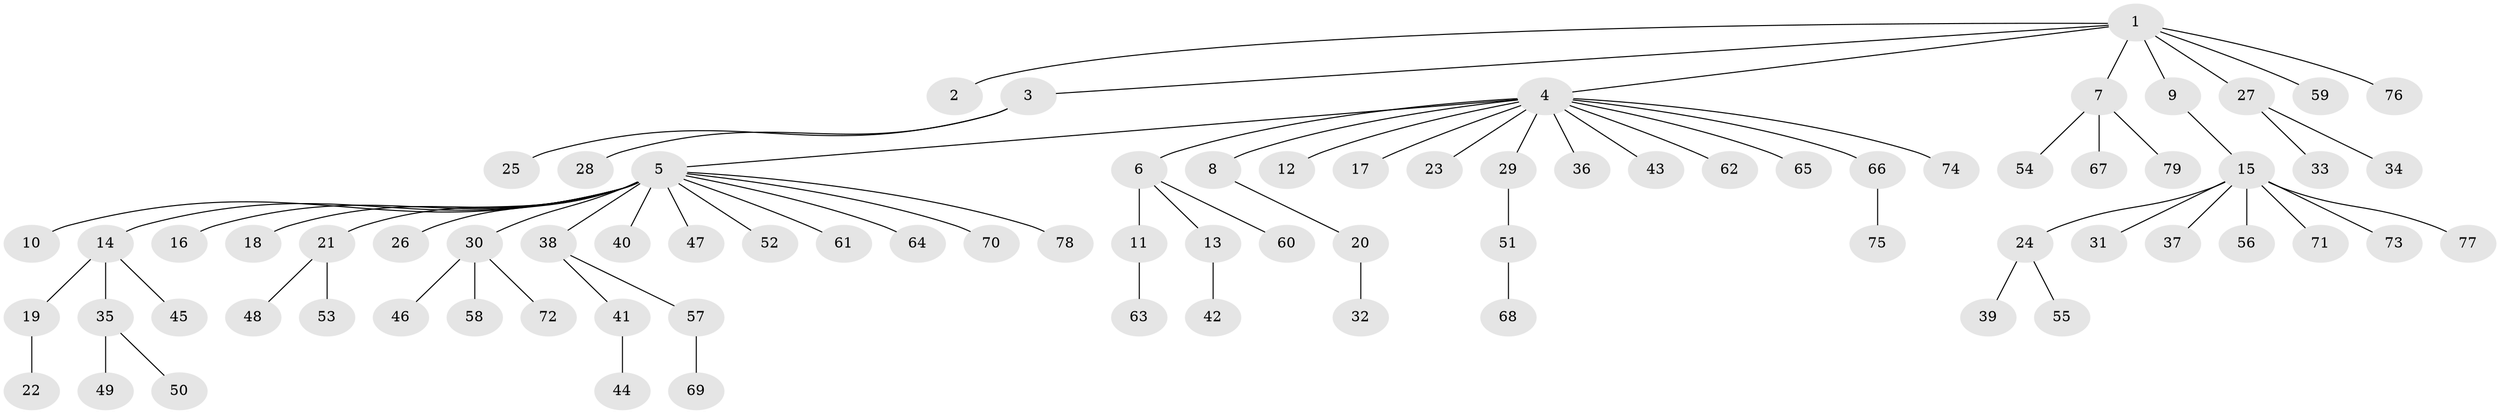 // coarse degree distribution, {8: 0.01694915254237288, 1: 0.7288135593220338, 2: 0.1016949152542373, 13: 0.01694915254237288, 15: 0.01694915254237288, 3: 0.1016949152542373, 7: 0.01694915254237288}
// Generated by graph-tools (version 1.1) at 2025/23/03/03/25 07:23:53]
// undirected, 79 vertices, 78 edges
graph export_dot {
graph [start="1"]
  node [color=gray90,style=filled];
  1;
  2;
  3;
  4;
  5;
  6;
  7;
  8;
  9;
  10;
  11;
  12;
  13;
  14;
  15;
  16;
  17;
  18;
  19;
  20;
  21;
  22;
  23;
  24;
  25;
  26;
  27;
  28;
  29;
  30;
  31;
  32;
  33;
  34;
  35;
  36;
  37;
  38;
  39;
  40;
  41;
  42;
  43;
  44;
  45;
  46;
  47;
  48;
  49;
  50;
  51;
  52;
  53;
  54;
  55;
  56;
  57;
  58;
  59;
  60;
  61;
  62;
  63;
  64;
  65;
  66;
  67;
  68;
  69;
  70;
  71;
  72;
  73;
  74;
  75;
  76;
  77;
  78;
  79;
  1 -- 2;
  1 -- 3;
  1 -- 4;
  1 -- 7;
  1 -- 9;
  1 -- 27;
  1 -- 59;
  1 -- 76;
  3 -- 25;
  3 -- 28;
  4 -- 5;
  4 -- 6;
  4 -- 8;
  4 -- 12;
  4 -- 17;
  4 -- 23;
  4 -- 29;
  4 -- 36;
  4 -- 43;
  4 -- 62;
  4 -- 65;
  4 -- 66;
  4 -- 74;
  5 -- 10;
  5 -- 14;
  5 -- 16;
  5 -- 18;
  5 -- 21;
  5 -- 26;
  5 -- 30;
  5 -- 38;
  5 -- 40;
  5 -- 47;
  5 -- 52;
  5 -- 61;
  5 -- 64;
  5 -- 70;
  5 -- 78;
  6 -- 11;
  6 -- 13;
  6 -- 60;
  7 -- 54;
  7 -- 67;
  7 -- 79;
  8 -- 20;
  9 -- 15;
  11 -- 63;
  13 -- 42;
  14 -- 19;
  14 -- 35;
  14 -- 45;
  15 -- 24;
  15 -- 31;
  15 -- 37;
  15 -- 56;
  15 -- 71;
  15 -- 73;
  15 -- 77;
  19 -- 22;
  20 -- 32;
  21 -- 48;
  21 -- 53;
  24 -- 39;
  24 -- 55;
  27 -- 33;
  27 -- 34;
  29 -- 51;
  30 -- 46;
  30 -- 58;
  30 -- 72;
  35 -- 49;
  35 -- 50;
  38 -- 41;
  38 -- 57;
  41 -- 44;
  51 -- 68;
  57 -- 69;
  66 -- 75;
}
